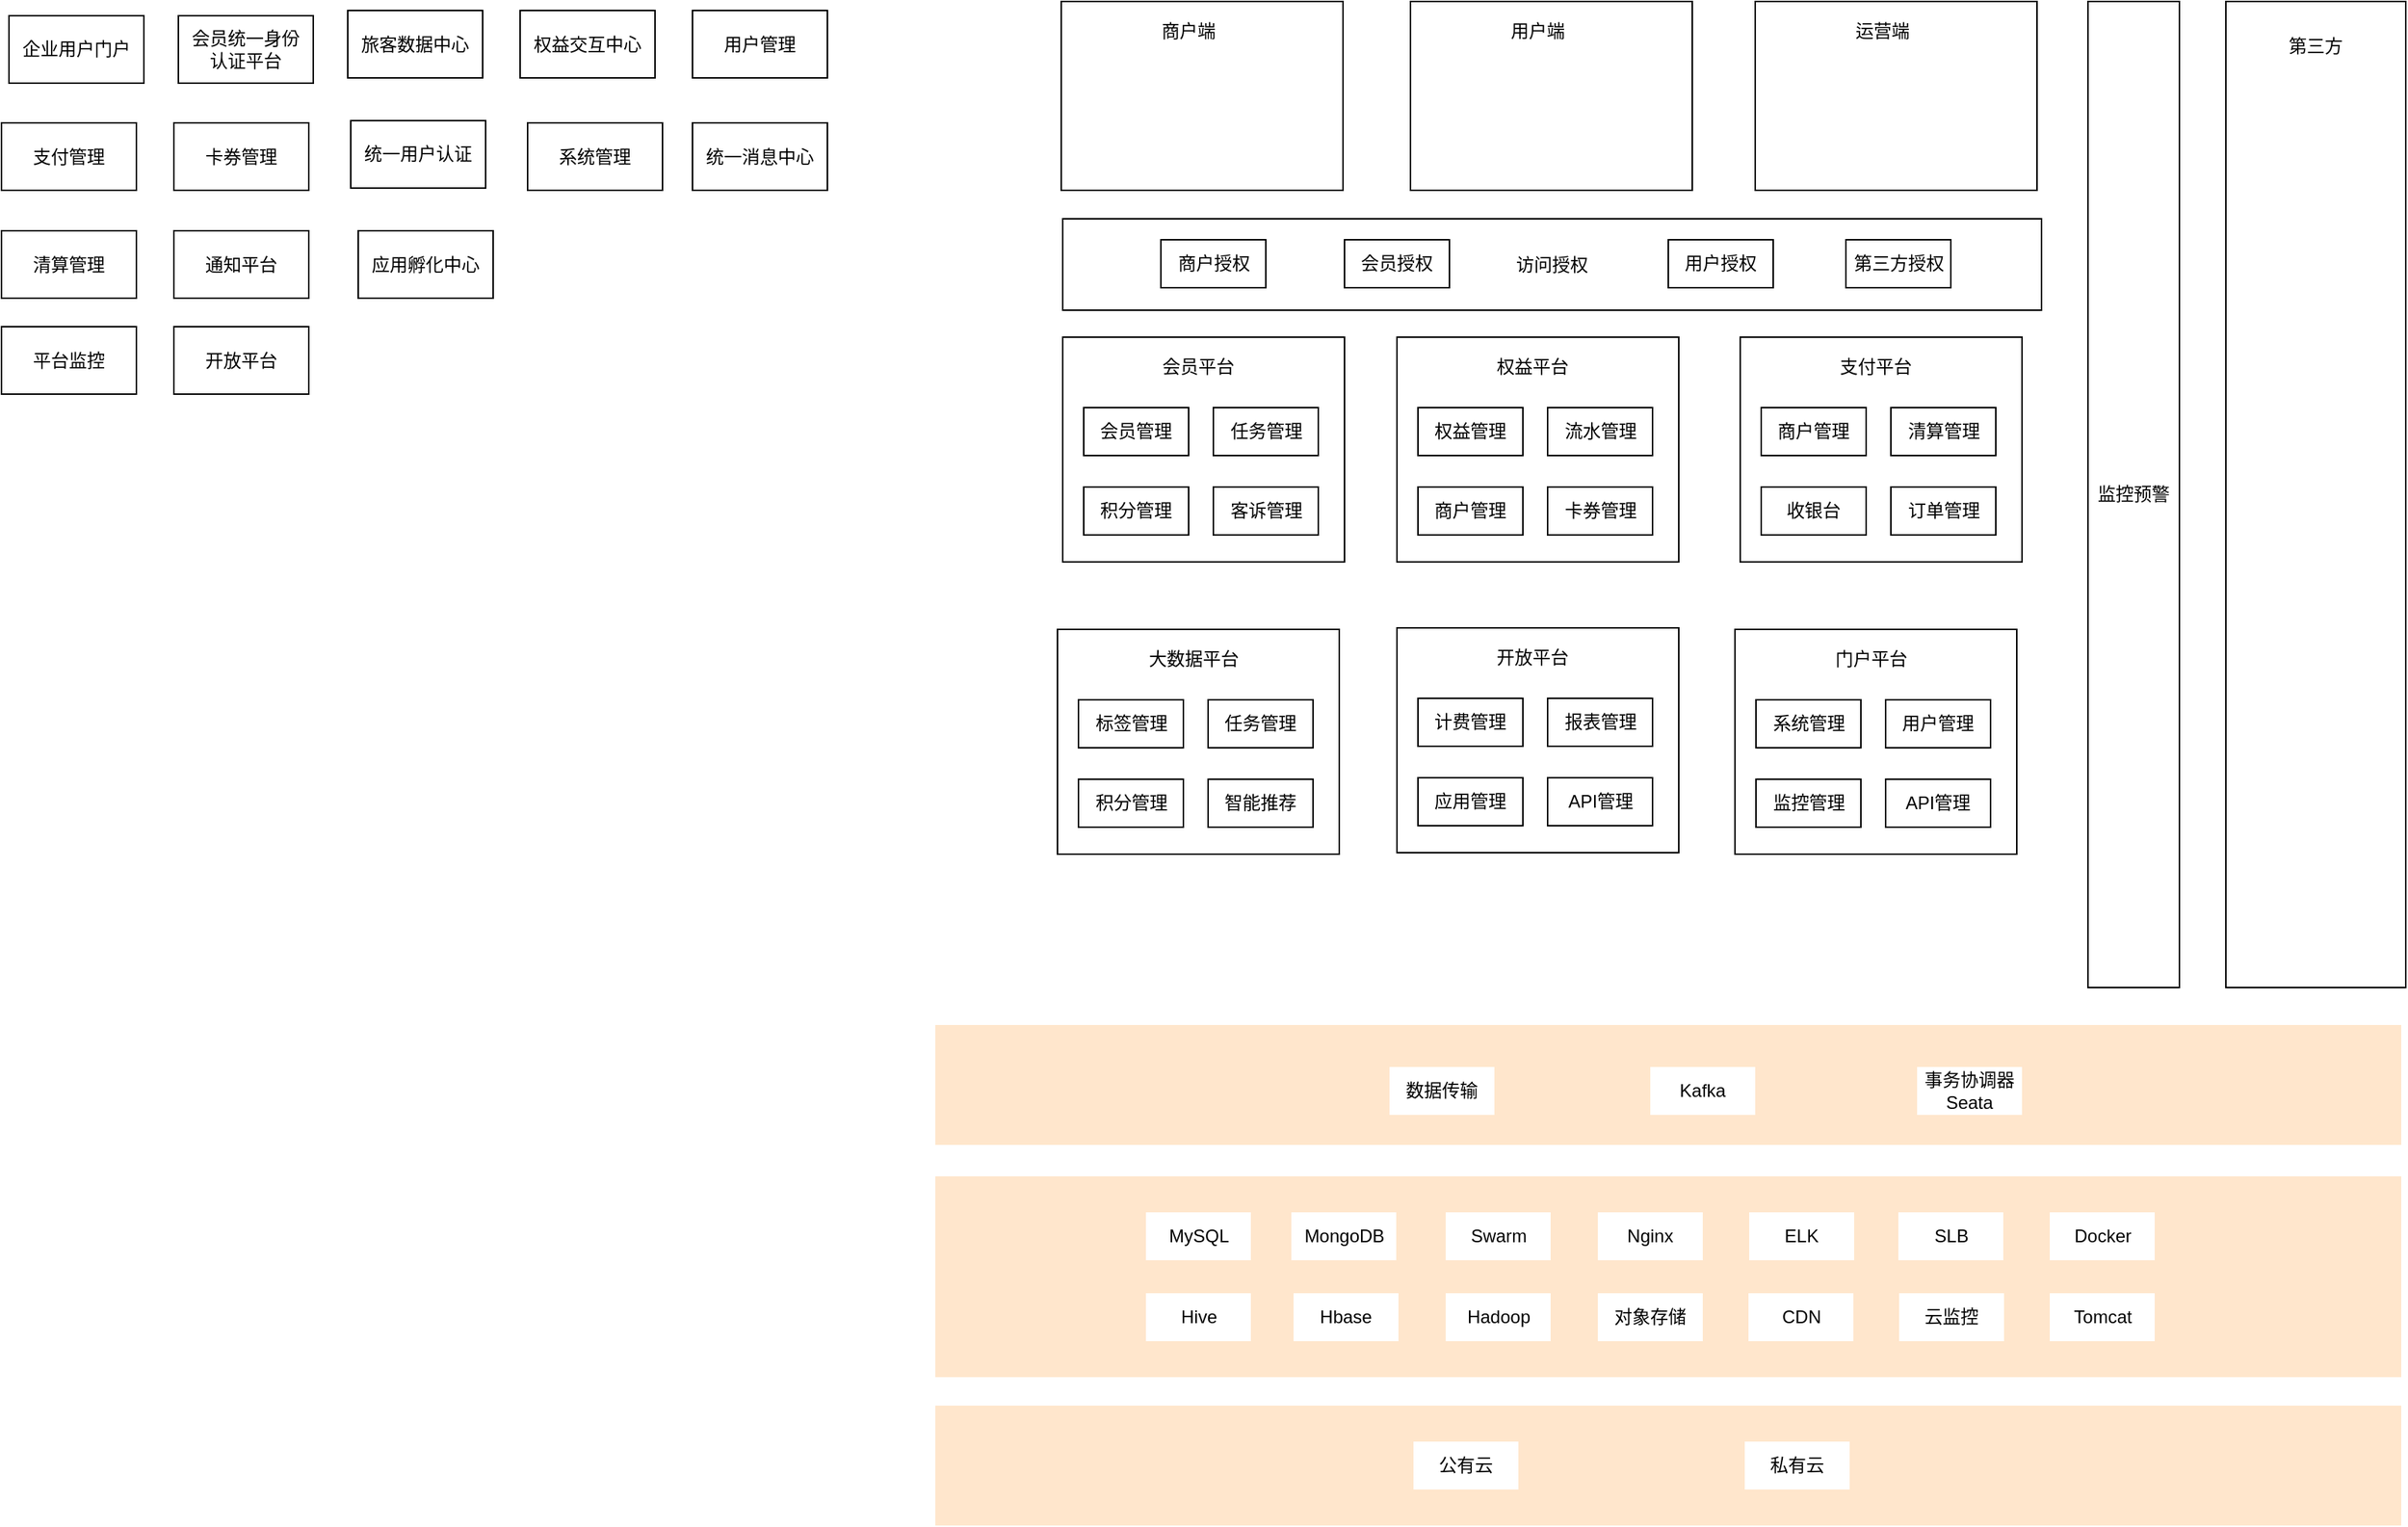 <mxfile pages="1" version="11.2.4" type="github"><diagram id="NzfkLRakBl-aWR2sNUwm" name="Page-1"><mxGraphModel dx="2450" dy="1080" grid="0" gridSize="10" guides="1" tooltips="1" connect="1" arrows="1" fold="1" page="0" pageScale="1" pageWidth="827" pageHeight="1169" math="0" shadow="0"><root><mxCell id="0"/><mxCell id="1" parent="0"/><mxCell id="3Fnt4mqlotOoZ6IfhGsN-93" value="" style="rounded=0;whiteSpace=wrap;html=1;fillColor=#ffe6cc;strokeColor=none;" vertex="1" parent="1"><mxGeometry x="-163" y="1030" width="978" height="80" as="geometry"/></mxCell><mxCell id="3Fnt4mqlotOoZ6IfhGsN-49" value="" style="rounded=0;whiteSpace=wrap;html=1;" vertex="1" parent="1"><mxGeometry x="-78" y="317" width="188" height="150" as="geometry"/></mxCell><mxCell id="3Fnt4mqlotOoZ6IfhGsN-28" value="访问授权" style="rounded=0;whiteSpace=wrap;html=1;" vertex="1" parent="1"><mxGeometry x="-78" y="238" width="653" height="61" as="geometry"/></mxCell><mxCell id="3Fnt4mqlotOoZ6IfhGsN-1" value="企业用户门户" style="rounded=0;whiteSpace=wrap;html=1;" vertex="1" parent="1"><mxGeometry x="-781" y="102.5" width="90" height="45" as="geometry"/></mxCell><mxCell id="3Fnt4mqlotOoZ6IfhGsN-3" value="会员统一身份&lt;br&gt;认证平台" style="rounded=0;whiteSpace=wrap;html=1;" vertex="1" parent="1"><mxGeometry x="-668" y="102.5" width="90" height="45" as="geometry"/></mxCell><mxCell id="3Fnt4mqlotOoZ6IfhGsN-4" value="旅客数据中心" style="rounded=0;whiteSpace=wrap;html=1;" vertex="1" parent="1"><mxGeometry x="-555" y="99" width="90" height="45" as="geometry"/></mxCell><mxCell id="3Fnt4mqlotOoZ6IfhGsN-5" value="权益交互中心" style="rounded=0;whiteSpace=wrap;html=1;" vertex="1" parent="1"><mxGeometry x="-440" y="99" width="90" height="45" as="geometry"/></mxCell><mxCell id="3Fnt4mqlotOoZ6IfhGsN-6" value="用户管理" style="rounded=0;whiteSpace=wrap;html=1;" vertex="1" parent="1"><mxGeometry x="-325" y="99" width="90" height="45" as="geometry"/></mxCell><mxCell id="3Fnt4mqlotOoZ6IfhGsN-7" value="统一消息中心" style="rounded=0;whiteSpace=wrap;html=1;" vertex="1" parent="1"><mxGeometry x="-325" y="174" width="90" height="45" as="geometry"/></mxCell><mxCell id="3Fnt4mqlotOoZ6IfhGsN-8" value="系统管理" style="rounded=0;whiteSpace=wrap;html=1;" vertex="1" parent="1"><mxGeometry x="-435" y="174" width="90" height="45" as="geometry"/></mxCell><mxCell id="3Fnt4mqlotOoZ6IfhGsN-9" value="统一用户认证" style="rounded=0;whiteSpace=wrap;html=1;" vertex="1" parent="1"><mxGeometry x="-553" y="172.5" width="90" height="45" as="geometry"/></mxCell><mxCell id="3Fnt4mqlotOoZ6IfhGsN-10" value="卡券管理" style="rounded=0;whiteSpace=wrap;html=1;" vertex="1" parent="1"><mxGeometry x="-671" y="174" width="90" height="45" as="geometry"/></mxCell><mxCell id="3Fnt4mqlotOoZ6IfhGsN-11" value="支付管理" style="rounded=0;whiteSpace=wrap;html=1;" vertex="1" parent="1"><mxGeometry x="-786" y="174" width="90" height="45" as="geometry"/></mxCell><mxCell id="3Fnt4mqlotOoZ6IfhGsN-12" value="清算管理" style="rounded=0;whiteSpace=wrap;html=1;" vertex="1" parent="1"><mxGeometry x="-786" y="246" width="90" height="45" as="geometry"/></mxCell><mxCell id="3Fnt4mqlotOoZ6IfhGsN-13" value="通知平台" style="rounded=0;whiteSpace=wrap;html=1;" vertex="1" parent="1"><mxGeometry x="-671" y="246" width="90" height="45" as="geometry"/></mxCell><mxCell id="3Fnt4mqlotOoZ6IfhGsN-14" value="应用孵化中心" style="rounded=0;whiteSpace=wrap;html=1;" vertex="1" parent="1"><mxGeometry x="-548" y="246" width="90" height="45" as="geometry"/></mxCell><mxCell id="3Fnt4mqlotOoZ6IfhGsN-15" value="平台监控" style="rounded=0;whiteSpace=wrap;html=1;" vertex="1" parent="1"><mxGeometry x="-786" y="310" width="90" height="45" as="geometry"/></mxCell><mxCell id="3Fnt4mqlotOoZ6IfhGsN-16" value="开放平台" style="rounded=0;whiteSpace=wrap;html=1;" vertex="1" parent="1"><mxGeometry x="-671" y="310" width="90" height="45" as="geometry"/></mxCell><mxCell id="3Fnt4mqlotOoZ6IfhGsN-18" value="" style="rounded=0;whiteSpace=wrap;html=1;" vertex="1" parent="1"><mxGeometry x="-79" y="93" width="188" height="126" as="geometry"/></mxCell><mxCell id="3Fnt4mqlotOoZ6IfhGsN-19" value="商户端" style="text;html=1;strokeColor=none;fillColor=none;align=center;verticalAlign=middle;whiteSpace=wrap;rounded=0;" vertex="1" parent="1"><mxGeometry x="-14" y="103" width="40" height="20" as="geometry"/></mxCell><mxCell id="3Fnt4mqlotOoZ6IfhGsN-20" value="" style="rounded=0;whiteSpace=wrap;html=1;" vertex="1" parent="1"><mxGeometry x="154" y="93" width="188" height="126" as="geometry"/></mxCell><mxCell id="3Fnt4mqlotOoZ6IfhGsN-21" value="用户端" style="text;html=1;strokeColor=none;fillColor=none;align=center;verticalAlign=middle;whiteSpace=wrap;rounded=0;" vertex="1" parent="1"><mxGeometry x="219" y="103" width="40" height="20" as="geometry"/></mxCell><mxCell id="3Fnt4mqlotOoZ6IfhGsN-22" value="" style="rounded=0;whiteSpace=wrap;html=1;" vertex="1" parent="1"><mxGeometry x="384" y="93" width="188" height="126" as="geometry"/></mxCell><mxCell id="3Fnt4mqlotOoZ6IfhGsN-23" value="运营端" style="text;html=1;strokeColor=none;fillColor=none;align=center;verticalAlign=middle;whiteSpace=wrap;rounded=0;" vertex="1" parent="1"><mxGeometry x="449" y="103" width="40" height="20" as="geometry"/></mxCell><mxCell id="3Fnt4mqlotOoZ6IfhGsN-24" value="" style="rounded=0;whiteSpace=wrap;html=1;" vertex="1" parent="1"><mxGeometry x="698" y="93" width="120" height="658" as="geometry"/></mxCell><mxCell id="3Fnt4mqlotOoZ6IfhGsN-25" value="第三方" style="text;html=1;strokeColor=none;fillColor=none;align=center;verticalAlign=middle;whiteSpace=wrap;rounded=0;" vertex="1" parent="1"><mxGeometry x="738" y="113" width="40" height="20" as="geometry"/></mxCell><mxCell id="3Fnt4mqlotOoZ6IfhGsN-26" value="监控预警" style="rounded=0;whiteSpace=wrap;html=1;" vertex="1" parent="1"><mxGeometry x="606" y="93" width="61" height="658" as="geometry"/></mxCell><mxCell id="3Fnt4mqlotOoZ6IfhGsN-29" value="" style="rounded=0;whiteSpace=wrap;html=1;fillColor=#ffe6cc;strokeColor=none;" vertex="1" parent="1"><mxGeometry x="-163" y="877" width="978" height="134" as="geometry"/></mxCell><mxCell id="3Fnt4mqlotOoZ6IfhGsN-30" value="MySQL" style="rounded=0;whiteSpace=wrap;html=1;strokeColor=none;" vertex="1" parent="1"><mxGeometry x="-22.5" y="901" width="70" height="32" as="geometry"/></mxCell><mxCell id="3Fnt4mqlotOoZ6IfhGsN-31" value="MongoDB" style="rounded=0;whiteSpace=wrap;html=1;strokeColor=none;" vertex="1" parent="1"><mxGeometry x="74.5" y="901" width="70" height="32" as="geometry"/></mxCell><mxCell id="3Fnt4mqlotOoZ6IfhGsN-35" value="SLB" style="rounded=0;whiteSpace=wrap;html=1;strokeColor=none;" vertex="1" parent="1"><mxGeometry x="479.5" y="901" width="70" height="32" as="geometry"/></mxCell><mxCell id="3Fnt4mqlotOoZ6IfhGsN-36" value="Docker" style="rounded=0;whiteSpace=wrap;html=1;strokeColor=none;" vertex="1" parent="1"><mxGeometry x="580.5" y="901" width="70" height="32" as="geometry"/></mxCell><mxCell id="3Fnt4mqlotOoZ6IfhGsN-37" value="Swarm" style="rounded=0;whiteSpace=wrap;html=1;strokeColor=none;" vertex="1" parent="1"><mxGeometry x="177.5" y="901" width="70" height="32" as="geometry"/></mxCell><mxCell id="3Fnt4mqlotOoZ6IfhGsN-39" value="Hive" style="rounded=0;whiteSpace=wrap;html=1;strokeColor=none;" vertex="1" parent="1"><mxGeometry x="-22.5" y="955" width="70" height="32" as="geometry"/></mxCell><mxCell id="3Fnt4mqlotOoZ6IfhGsN-40" value="Hbase" style="rounded=0;whiteSpace=wrap;html=1;strokeColor=none;" vertex="1" parent="1"><mxGeometry x="76" y="955" width="70" height="32" as="geometry"/></mxCell><mxCell id="3Fnt4mqlotOoZ6IfhGsN-41" value="Hadoop" style="rounded=0;whiteSpace=wrap;html=1;strokeColor=none;" vertex="1" parent="1"><mxGeometry x="177.5" y="955" width="70" height="32" as="geometry"/></mxCell><mxCell id="3Fnt4mqlotOoZ6IfhGsN-42" value="对象存储" style="rounded=0;whiteSpace=wrap;html=1;strokeColor=none;" vertex="1" parent="1"><mxGeometry x="279" y="955" width="70" height="32" as="geometry"/></mxCell><mxCell id="3Fnt4mqlotOoZ6IfhGsN-43" value="CDN" style="rounded=0;whiteSpace=wrap;html=1;strokeColor=none;" vertex="1" parent="1"><mxGeometry x="379.5" y="955" width="70" height="32" as="geometry"/></mxCell><mxCell id="3Fnt4mqlotOoZ6IfhGsN-44" value="云监控" style="rounded=0;whiteSpace=wrap;html=1;strokeColor=none;" vertex="1" parent="1"><mxGeometry x="480" y="955" width="70" height="32" as="geometry"/></mxCell><mxCell id="3Fnt4mqlotOoZ6IfhGsN-45" value="Tomcat" style="rounded=0;whiteSpace=wrap;html=1;strokeColor=none;" vertex="1" parent="1"><mxGeometry x="580.5" y="955" width="70" height="32" as="geometry"/></mxCell><mxCell id="3Fnt4mqlotOoZ6IfhGsN-46" value="Nginx" style="rounded=0;whiteSpace=wrap;html=1;strokeColor=none;" vertex="1" parent="1"><mxGeometry x="279" y="901" width="70" height="32" as="geometry"/></mxCell><mxCell id="3Fnt4mqlotOoZ6IfhGsN-47" value="ELK" style="rounded=0;whiteSpace=wrap;html=1;strokeColor=none;" vertex="1" parent="1"><mxGeometry x="380" y="901" width="70" height="32" as="geometry"/></mxCell><mxCell id="3Fnt4mqlotOoZ6IfhGsN-50" value="会员平台" style="text;html=1;strokeColor=none;fillColor=none;align=center;verticalAlign=middle;whiteSpace=wrap;rounded=0;" vertex="1" parent="1"><mxGeometry x="-13" y="327" width="51" height="20" as="geometry"/></mxCell><mxCell id="3Fnt4mqlotOoZ6IfhGsN-52" value="会员管理" style="rounded=0;whiteSpace=wrap;html=1;strokeColor=#000000;" vertex="1" parent="1"><mxGeometry x="-64" y="364" width="70" height="32" as="geometry"/></mxCell><mxCell id="3Fnt4mqlotOoZ6IfhGsN-53" value="任务管理" style="rounded=0;whiteSpace=wrap;html=1;strokeColor=#000000;" vertex="1" parent="1"><mxGeometry x="22.5" y="364" width="70" height="32" as="geometry"/></mxCell><mxCell id="3Fnt4mqlotOoZ6IfhGsN-54" value="" style="rounded=0;whiteSpace=wrap;html=1;" vertex="1" parent="1"><mxGeometry x="145" y="317" width="188" height="150" as="geometry"/></mxCell><mxCell id="3Fnt4mqlotOoZ6IfhGsN-55" value="权益平台" style="text;html=1;strokeColor=none;fillColor=none;align=center;verticalAlign=middle;whiteSpace=wrap;rounded=0;" vertex="1" parent="1"><mxGeometry x="210" y="327" width="51" height="20" as="geometry"/></mxCell><mxCell id="3Fnt4mqlotOoZ6IfhGsN-56" value="权益管理" style="rounded=0;whiteSpace=wrap;html=1;strokeColor=#000000;" vertex="1" parent="1"><mxGeometry x="159" y="364" width="70" height="32" as="geometry"/></mxCell><mxCell id="3Fnt4mqlotOoZ6IfhGsN-57" value="流水管理" style="rounded=0;whiteSpace=wrap;html=1;strokeColor=#000000;" vertex="1" parent="1"><mxGeometry x="245.5" y="364" width="70" height="32" as="geometry"/></mxCell><mxCell id="3Fnt4mqlotOoZ6IfhGsN-58" value="" style="rounded=0;whiteSpace=wrap;html=1;" vertex="1" parent="1"><mxGeometry x="374" y="317" width="188" height="150" as="geometry"/></mxCell><mxCell id="3Fnt4mqlotOoZ6IfhGsN-59" value="支付平台" style="text;html=1;strokeColor=none;fillColor=none;align=center;verticalAlign=middle;whiteSpace=wrap;rounded=0;" vertex="1" parent="1"><mxGeometry x="439" y="327" width="51" height="20" as="geometry"/></mxCell><mxCell id="3Fnt4mqlotOoZ6IfhGsN-60" value="商户管理" style="rounded=0;whiteSpace=wrap;html=1;strokeColor=#000000;" vertex="1" parent="1"><mxGeometry x="388" y="364" width="70" height="32" as="geometry"/></mxCell><mxCell id="3Fnt4mqlotOoZ6IfhGsN-61" value="清算管理" style="rounded=0;whiteSpace=wrap;html=1;strokeColor=#000000;" vertex="1" parent="1"><mxGeometry x="474.5" y="364" width="70" height="32" as="geometry"/></mxCell><mxCell id="3Fnt4mqlotOoZ6IfhGsN-62" value="收银台" style="rounded=0;whiteSpace=wrap;html=1;strokeColor=#000000;" vertex="1" parent="1"><mxGeometry x="388" y="417" width="70" height="32" as="geometry"/></mxCell><mxCell id="3Fnt4mqlotOoZ6IfhGsN-63" value="订单管理" style="rounded=0;whiteSpace=wrap;html=1;strokeColor=#000000;" vertex="1" parent="1"><mxGeometry x="474.5" y="417" width="70" height="32" as="geometry"/></mxCell><mxCell id="3Fnt4mqlotOoZ6IfhGsN-64" value="积分管理" style="rounded=0;whiteSpace=wrap;html=1;strokeColor=#000000;" vertex="1" parent="1"><mxGeometry x="-64" y="417" width="70" height="32" as="geometry"/></mxCell><mxCell id="3Fnt4mqlotOoZ6IfhGsN-65" value="客诉管理" style="rounded=0;whiteSpace=wrap;html=1;strokeColor=#000000;" vertex="1" parent="1"><mxGeometry x="22.5" y="417" width="70" height="32" as="geometry"/></mxCell><mxCell id="3Fnt4mqlotOoZ6IfhGsN-66" value="" style="rounded=0;whiteSpace=wrap;html=1;" vertex="1" parent="1"><mxGeometry x="-81.5" y="512" width="188" height="150" as="geometry"/></mxCell><mxCell id="3Fnt4mqlotOoZ6IfhGsN-67" value="大数据平台" style="text;html=1;strokeColor=none;fillColor=none;align=center;verticalAlign=middle;whiteSpace=wrap;rounded=0;" vertex="1" parent="1"><mxGeometry x="-22.5" y="522" width="63" height="20" as="geometry"/></mxCell><mxCell id="3Fnt4mqlotOoZ6IfhGsN-68" value="标签管理" style="rounded=0;whiteSpace=wrap;html=1;strokeColor=#000000;" vertex="1" parent="1"><mxGeometry x="-67.5" y="559" width="70" height="32" as="geometry"/></mxCell><mxCell id="3Fnt4mqlotOoZ6IfhGsN-69" value="任务管理" style="rounded=0;whiteSpace=wrap;html=1;strokeColor=#000000;" vertex="1" parent="1"><mxGeometry x="19" y="559" width="70" height="32" as="geometry"/></mxCell><mxCell id="3Fnt4mqlotOoZ6IfhGsN-70" value="积分管理" style="rounded=0;whiteSpace=wrap;html=1;strokeColor=#000000;" vertex="1" parent="1"><mxGeometry x="-67.5" y="612" width="70" height="32" as="geometry"/></mxCell><mxCell id="3Fnt4mqlotOoZ6IfhGsN-71" value="智能推荐" style="rounded=0;whiteSpace=wrap;html=1;strokeColor=#000000;" vertex="1" parent="1"><mxGeometry x="19" y="612" width="70" height="32" as="geometry"/></mxCell><mxCell id="3Fnt4mqlotOoZ6IfhGsN-72" value="" style="rounded=0;whiteSpace=wrap;html=1;fillColor=#ffe6cc;strokeColor=none;" vertex="1" parent="1"><mxGeometry x="-163" y="776" width="978" height="80" as="geometry"/></mxCell><mxCell id="3Fnt4mqlotOoZ6IfhGsN-76" value="数据传输" style="rounded=0;whiteSpace=wrap;html=1;strokeColor=none;" vertex="1" parent="1"><mxGeometry x="140" y="804" width="70" height="32" as="geometry"/></mxCell><mxCell id="3Fnt4mqlotOoZ6IfhGsN-77" value="Kafka" style="rounded=0;whiteSpace=wrap;html=1;strokeColor=none;" vertex="1" parent="1"><mxGeometry x="314" y="804" width="70" height="32" as="geometry"/></mxCell><mxCell id="3Fnt4mqlotOoZ6IfhGsN-91" value="事务协调器Seata" style="rounded=0;whiteSpace=wrap;html=1;strokeColor=none;" vertex="1" parent="1"><mxGeometry x="492" y="804" width="70" height="32" as="geometry"/></mxCell><mxCell id="3Fnt4mqlotOoZ6IfhGsN-92" value="公有云" style="rounded=0;whiteSpace=wrap;html=1;strokeColor=none;" vertex="1" parent="1"><mxGeometry x="156" y="1054" width="70" height="32" as="geometry"/></mxCell><mxCell id="3Fnt4mqlotOoZ6IfhGsN-94" value="私有云" style="rounded=0;whiteSpace=wrap;html=1;strokeColor=none;" vertex="1" parent="1"><mxGeometry x="377" y="1054" width="70" height="32" as="geometry"/></mxCell><mxCell id="3Fnt4mqlotOoZ6IfhGsN-95" value="" style="rounded=0;whiteSpace=wrap;html=1;" vertex="1" parent="1"><mxGeometry x="145" y="511" width="188" height="150" as="geometry"/></mxCell><mxCell id="3Fnt4mqlotOoZ6IfhGsN-96" value="开放平台" style="text;html=1;strokeColor=none;fillColor=none;align=center;verticalAlign=middle;whiteSpace=wrap;rounded=0;" vertex="1" parent="1"><mxGeometry x="210" y="521" width="51" height="20" as="geometry"/></mxCell><mxCell id="3Fnt4mqlotOoZ6IfhGsN-97" value="计费管理" style="rounded=0;whiteSpace=wrap;html=1;strokeColor=#000000;" vertex="1" parent="1"><mxGeometry x="159" y="558" width="70" height="32" as="geometry"/></mxCell><mxCell id="3Fnt4mqlotOoZ6IfhGsN-98" value="报表管理" style="rounded=0;whiteSpace=wrap;html=1;strokeColor=#000000;" vertex="1" parent="1"><mxGeometry x="245.5" y="558" width="70" height="32" as="geometry"/></mxCell><mxCell id="3Fnt4mqlotOoZ6IfhGsN-99" value="应用管理" style="rounded=0;whiteSpace=wrap;html=1;strokeColor=#000000;" vertex="1" parent="1"><mxGeometry x="159" y="611" width="70" height="32" as="geometry"/></mxCell><mxCell id="3Fnt4mqlotOoZ6IfhGsN-100" value="API管理" style="rounded=0;whiteSpace=wrap;html=1;strokeColor=#000000;" vertex="1" parent="1"><mxGeometry x="245.5" y="611" width="70" height="32" as="geometry"/></mxCell><mxCell id="3Fnt4mqlotOoZ6IfhGsN-101" value="" style="rounded=0;whiteSpace=wrap;html=1;" vertex="1" parent="1"><mxGeometry x="370.5" y="512" width="188" height="150" as="geometry"/></mxCell><mxCell id="3Fnt4mqlotOoZ6IfhGsN-102" value="门户平台" style="text;html=1;strokeColor=none;fillColor=none;align=center;verticalAlign=middle;whiteSpace=wrap;rounded=0;" vertex="1" parent="1"><mxGeometry x="435.5" y="522" width="51" height="20" as="geometry"/></mxCell><mxCell id="3Fnt4mqlotOoZ6IfhGsN-103" value="系统管理" style="rounded=0;whiteSpace=wrap;html=1;strokeColor=#000000;" vertex="1" parent="1"><mxGeometry x="384.5" y="559" width="70" height="32" as="geometry"/></mxCell><mxCell id="3Fnt4mqlotOoZ6IfhGsN-104" value="用户管理" style="rounded=0;whiteSpace=wrap;html=1;strokeColor=#000000;" vertex="1" parent="1"><mxGeometry x="471" y="559" width="70" height="32" as="geometry"/></mxCell><mxCell id="3Fnt4mqlotOoZ6IfhGsN-105" value="监控管理" style="rounded=0;whiteSpace=wrap;html=1;strokeColor=#000000;" vertex="1" parent="1"><mxGeometry x="384.5" y="612" width="70" height="32" as="geometry"/></mxCell><mxCell id="3Fnt4mqlotOoZ6IfhGsN-106" value="API管理" style="rounded=0;whiteSpace=wrap;html=1;strokeColor=#000000;" vertex="1" parent="1"><mxGeometry x="471" y="612" width="70" height="32" as="geometry"/></mxCell><mxCell id="3Fnt4mqlotOoZ6IfhGsN-107" value="商户管理" style="rounded=0;whiteSpace=wrap;html=1;strokeColor=#000000;" vertex="1" parent="1"><mxGeometry x="159" y="417" width="70" height="32" as="geometry"/></mxCell><mxCell id="3Fnt4mqlotOoZ6IfhGsN-108" value="卡券管理" style="rounded=0;whiteSpace=wrap;html=1;strokeColor=#000000;" vertex="1" parent="1"><mxGeometry x="245.5" y="417" width="70" height="32" as="geometry"/></mxCell><mxCell id="3Fnt4mqlotOoZ6IfhGsN-109" value="会员授权" style="rounded=0;whiteSpace=wrap;html=1;strokeColor=#000000;" vertex="1" parent="1"><mxGeometry x="110" y="252" width="70" height="32" as="geometry"/></mxCell><mxCell id="3Fnt4mqlotOoZ6IfhGsN-110" value="用户授权" style="rounded=0;whiteSpace=wrap;html=1;strokeColor=#000000;" vertex="1" parent="1"><mxGeometry x="326" y="252" width="70" height="32" as="geometry"/></mxCell><mxCell id="3Fnt4mqlotOoZ6IfhGsN-111" value="商户授权" style="rounded=0;whiteSpace=wrap;html=1;strokeColor=#000000;" vertex="1" parent="1"><mxGeometry x="-12.5" y="252" width="70" height="32" as="geometry"/></mxCell><mxCell id="3Fnt4mqlotOoZ6IfhGsN-112" value="第三方授权" style="rounded=0;whiteSpace=wrap;html=1;strokeColor=#000000;" vertex="1" parent="1"><mxGeometry x="444.5" y="252" width="70" height="32" as="geometry"/></mxCell></root></mxGraphModel></diagram></mxfile>